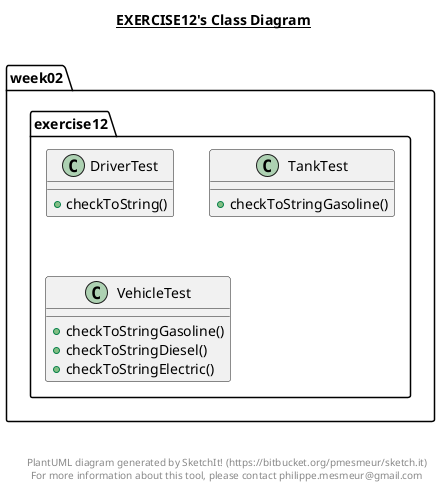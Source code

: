 @startuml

title __EXERCISE12's Class Diagram__\n

  package week02.exercise12 {
    class DriverTest {
        + checkToString()
    }
  }
  

  package week02.exercise12 {
    class TankTest {
        + checkToStringGasoline()
    }
  }
  

  package week02.exercise12 {
    class VehicleTest {
        + checkToStringGasoline()
        + checkToStringDiesel()
        + checkToStringElectric()
    }
  }
  



right footer


PlantUML diagram generated by SketchIt! (https://bitbucket.org/pmesmeur/sketch.it)
For more information about this tool, please contact philippe.mesmeur@gmail.com
endfooter

@enduml
